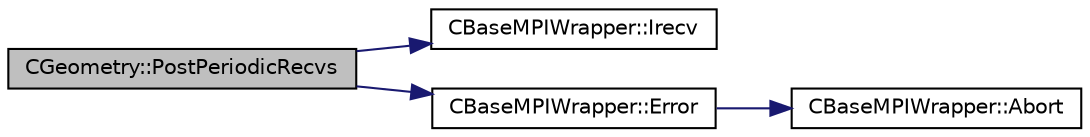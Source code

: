 digraph "CGeometry::PostPeriodicRecvs"
{
  edge [fontname="Helvetica",fontsize="10",labelfontname="Helvetica",labelfontsize="10"];
  node [fontname="Helvetica",fontsize="10",shape=record];
  rankdir="LR";
  Node2173 [label="CGeometry::PostPeriodicRecvs",height=0.2,width=0.4,color="black", fillcolor="grey75", style="filled", fontcolor="black"];
  Node2173 -> Node2174 [color="midnightblue",fontsize="10",style="solid",fontname="Helvetica"];
  Node2174 [label="CBaseMPIWrapper::Irecv",height=0.2,width=0.4,color="black", fillcolor="white", style="filled",URL="$class_c_base_m_p_i_wrapper.html#ae41565b441aee76e1b48eb03e5ac86dd"];
  Node2173 -> Node2175 [color="midnightblue",fontsize="10",style="solid",fontname="Helvetica"];
  Node2175 [label="CBaseMPIWrapper::Error",height=0.2,width=0.4,color="black", fillcolor="white", style="filled",URL="$class_c_base_m_p_i_wrapper.html#a04457c47629bda56704e6a8804833eeb"];
  Node2175 -> Node2176 [color="midnightblue",fontsize="10",style="solid",fontname="Helvetica"];
  Node2176 [label="CBaseMPIWrapper::Abort",height=0.2,width=0.4,color="black", fillcolor="white", style="filled",URL="$class_c_base_m_p_i_wrapper.html#a21ef5681e2acb532d345e9bab173ef07"];
}
